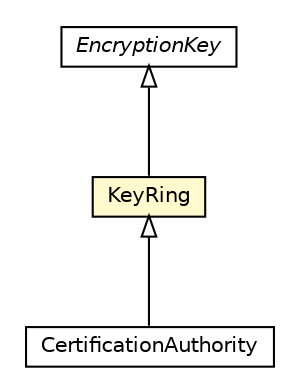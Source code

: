 #!/usr/local/bin/dot
#
# Class diagram 
# Generated by UMLGraph version R5_6-24-gf6e263 (http://www.umlgraph.org/)
#

digraph G {
	edge [fontname="Helvetica",fontsize=10,labelfontname="Helvetica",labelfontsize=10];
	node [fontname="Helvetica",fontsize=10,shape=plaintext];
	nodesep=0.25;
	ranksep=0.5;
	// org.universAAL.ontology.cryptographic.KeyRing
	c215322 [label=<<table title="org.universAAL.ontology.cryptographic.KeyRing" border="0" cellborder="1" cellspacing="0" cellpadding="2" port="p" bgcolor="lemonChiffon" href="./KeyRing.html">
		<tr><td><table border="0" cellspacing="0" cellpadding="1">
<tr><td align="center" balign="center"> KeyRing </td></tr>
		</table></td></tr>
		</table>>, URL="./KeyRing.html", fontname="Helvetica", fontcolor="black", fontsize=10.0];
	// org.universAAL.ontology.cryptographic.CertificationAuthority
	c215323 [label=<<table title="org.universAAL.ontology.cryptographic.CertificationAuthority" border="0" cellborder="1" cellspacing="0" cellpadding="2" port="p" href="./CertificationAuthority.html">
		<tr><td><table border="0" cellspacing="0" cellpadding="1">
<tr><td align="center" balign="center"> CertificationAuthority </td></tr>
		</table></td></tr>
		</table>>, URL="./CertificationAuthority.html", fontname="Helvetica", fontcolor="black", fontsize=10.0];
	// org.universAAL.ontology.cryptographic.EncryptionKey
	c215330 [label=<<table title="org.universAAL.ontology.cryptographic.EncryptionKey" border="0" cellborder="1" cellspacing="0" cellpadding="2" port="p" href="./EncryptionKey.html">
		<tr><td><table border="0" cellspacing="0" cellpadding="1">
<tr><td align="center" balign="center"><font face="Helvetica-Oblique"> EncryptionKey </font></td></tr>
		</table></td></tr>
		</table>>, URL="./EncryptionKey.html", fontname="Helvetica", fontcolor="black", fontsize=10.0];
	//org.universAAL.ontology.cryptographic.KeyRing extends org.universAAL.ontology.cryptographic.EncryptionKey
	c215330:p -> c215322:p [dir=back,arrowtail=empty];
	//org.universAAL.ontology.cryptographic.CertificationAuthority extends org.universAAL.ontology.cryptographic.KeyRing
	c215322:p -> c215323:p [dir=back,arrowtail=empty];
}

